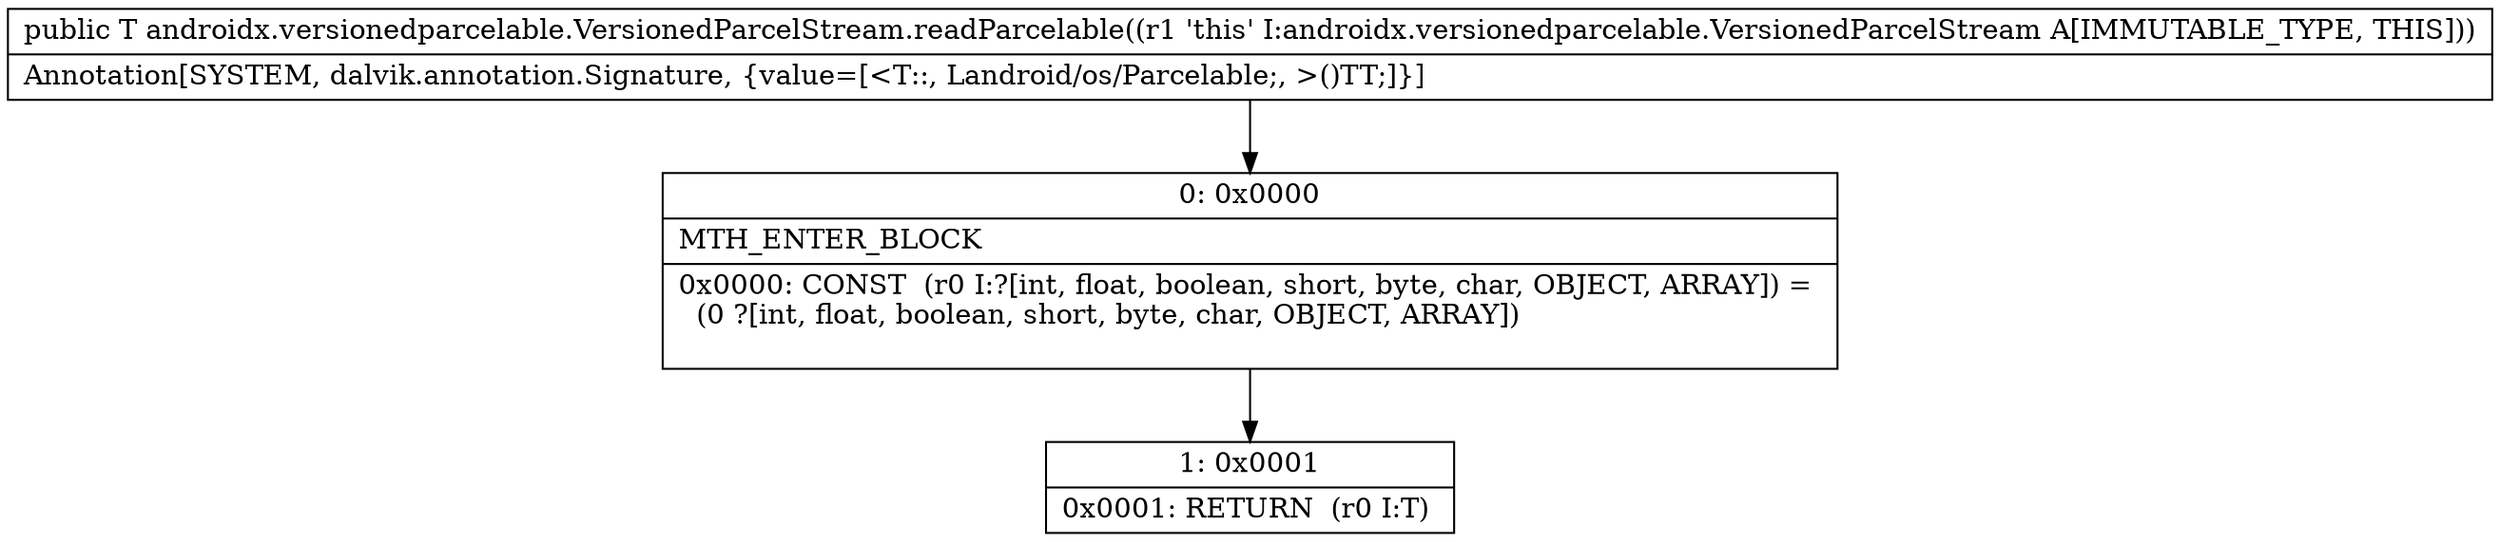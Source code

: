 digraph "CFG forandroidx.versionedparcelable.VersionedParcelStream.readParcelable()Landroid\/os\/Parcelable;" {
Node_0 [shape=record,label="{0\:\ 0x0000|MTH_ENTER_BLOCK\l|0x0000: CONST  (r0 I:?[int, float, boolean, short, byte, char, OBJECT, ARRAY]) = \l  (0 ?[int, float, boolean, short, byte, char, OBJECT, ARRAY])\l \l}"];
Node_1 [shape=record,label="{1\:\ 0x0001|0x0001: RETURN  (r0 I:T) \l}"];
MethodNode[shape=record,label="{public T androidx.versionedparcelable.VersionedParcelStream.readParcelable((r1 'this' I:androidx.versionedparcelable.VersionedParcelStream A[IMMUTABLE_TYPE, THIS]))  | Annotation[SYSTEM, dalvik.annotation.Signature, \{value=[\<T::, Landroid\/os\/Parcelable;, \>()TT;]\}]\l}"];
MethodNode -> Node_0;
Node_0 -> Node_1;
}

